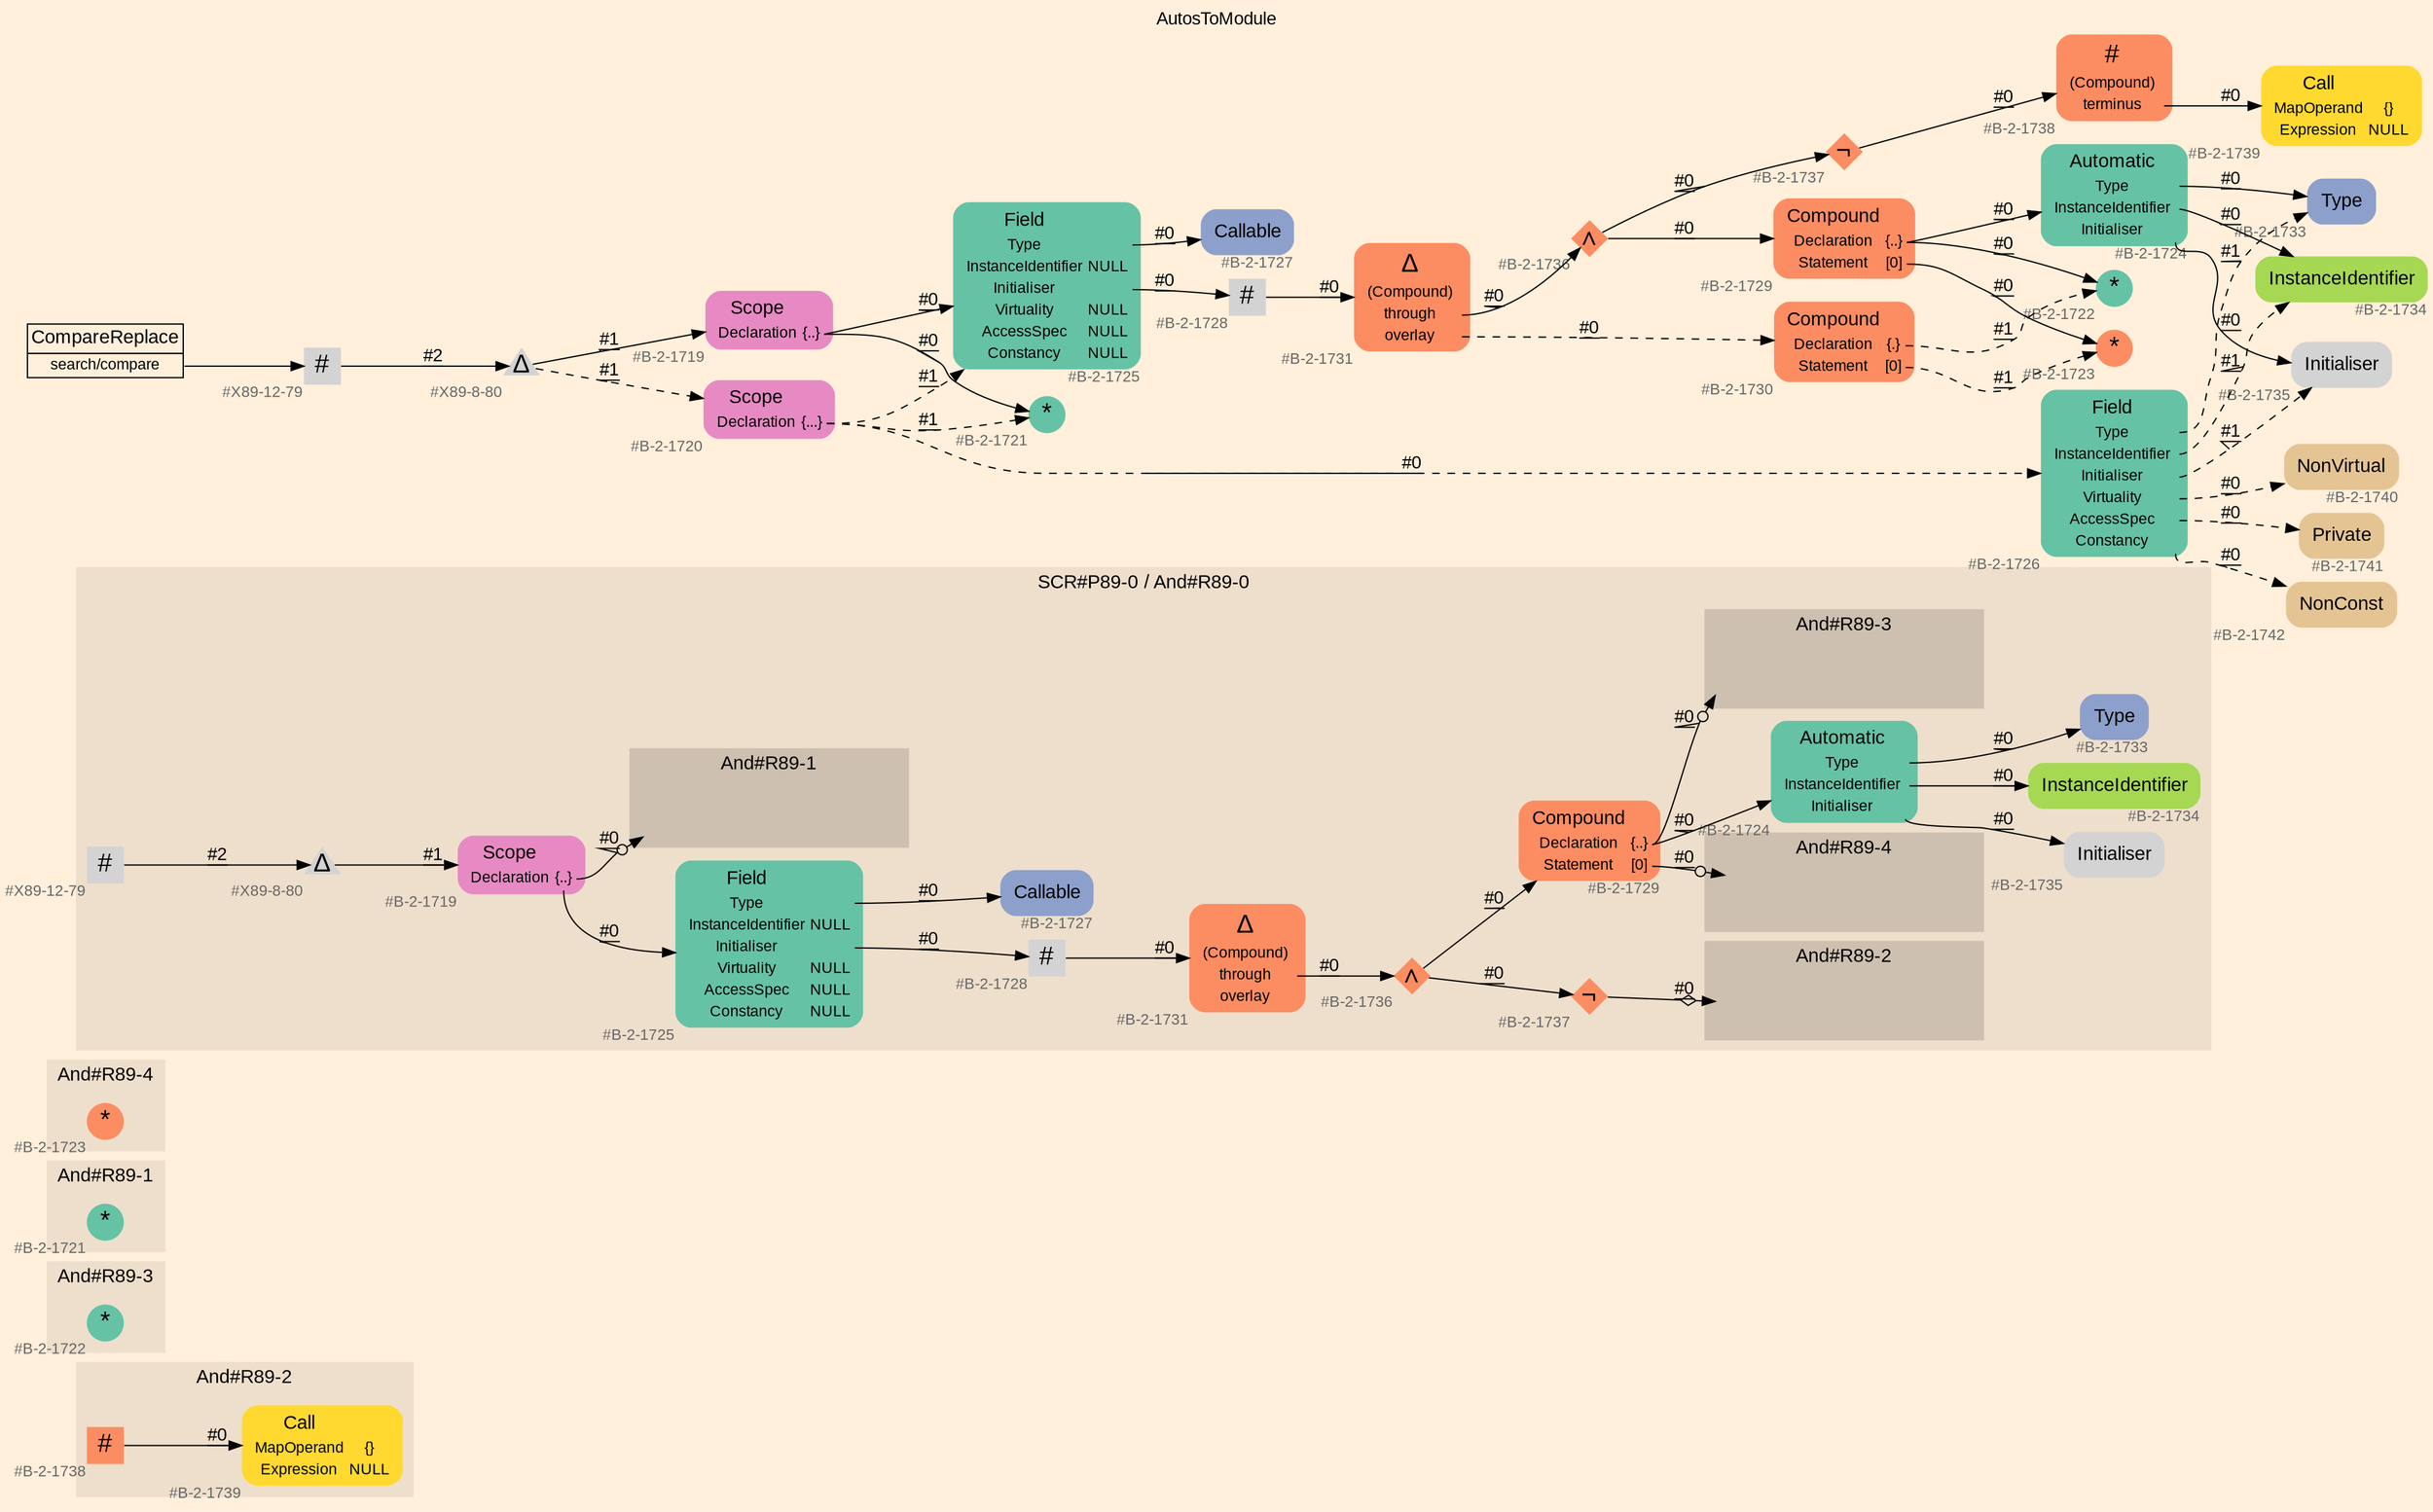 digraph "AutosToModule" {
label = "AutosToModule"
labelloc = t
graph [
    rankdir = "LR"
    ranksep = 0.3
    bgcolor = antiquewhite1
    color = black
    fontcolor = black
    fontname = "Arial"
];
node [
    fontname = "Arial"
];
edge [
    fontname = "Arial"
];

// -------------------- figure And#R89-2 --------------------
// -------- region And#R89-2 ----------
subgraph "clusterAnd#R89-2" {
    label = "And#R89-2"
    style = "filled"
    color = antiquewhite2
    fontsize = "15"
    // -------- block And#R89-2/#B-2-1739 ----------
    "And#R89-2/#B-2-1739" [
        fillcolor = "/set28/6"
        xlabel = "#B-2-1739"
        fontsize = "12"
        fontcolor = grey40
        shape = "plaintext"
        label = <<TABLE BORDER="0" CELLBORDER="0" CELLSPACING="0">
         <TR><TD><FONT COLOR="black" POINT-SIZE="15">Call</FONT></TD></TR>
         <TR><TD><FONT COLOR="black" POINT-SIZE="12">MapOperand</FONT></TD><TD PORT="port0"><FONT COLOR="black" POINT-SIZE="12">{}</FONT></TD></TR>
         <TR><TD><FONT COLOR="black" POINT-SIZE="12">Expression</FONT></TD><TD PORT="port1"><FONT COLOR="black" POINT-SIZE="12">NULL</FONT></TD></TR>
        </TABLE>>
        style = "rounded,filled"
    ];
    
    // -------- block And#R89-2/#B-2-1738 ----------
    "And#R89-2/#B-2-1738" [
        fillcolor = "/set28/2"
        xlabel = "#B-2-1738"
        fontsize = "12"
        fontcolor = grey40
        shape = "square"
        label = <<FONT COLOR="black" POINT-SIZE="20">#</FONT>>
        style = "filled"
        penwidth = 0.0
        fixedsize = true
        width = 0.4
        height = 0.4
    ];
    
}

"And#R89-2/#B-2-1738" -> "And#R89-2/#B-2-1739" [
    label = "#0"
    decorate = true
    color = black
    fontcolor = black
];


// -------------------- figure And#R89-3 --------------------
// -------- region And#R89-3 ----------
subgraph "clusterAnd#R89-3" {
    label = "And#R89-3"
    style = "filled"
    color = antiquewhite2
    fontsize = "15"
    // -------- block And#R89-3/#B-2-1722 ----------
    "And#R89-3/#B-2-1722" [
        fillcolor = "/set28/1"
        xlabel = "#B-2-1722"
        fontsize = "12"
        fontcolor = grey40
        shape = "circle"
        label = <<FONT COLOR="black" POINT-SIZE="20">*</FONT>>
        style = "filled"
        penwidth = 0.0
        fixedsize = true
        width = 0.4
        height = 0.4
    ];
    
}


// -------------------- figure And#R89-1 --------------------
// -------- region And#R89-1 ----------
subgraph "clusterAnd#R89-1" {
    label = "And#R89-1"
    style = "filled"
    color = antiquewhite2
    fontsize = "15"
    // -------- block And#R89-1/#B-2-1721 ----------
    "And#R89-1/#B-2-1721" [
        fillcolor = "/set28/1"
        xlabel = "#B-2-1721"
        fontsize = "12"
        fontcolor = grey40
        shape = "circle"
        label = <<FONT COLOR="black" POINT-SIZE="20">*</FONT>>
        style = "filled"
        penwidth = 0.0
        fixedsize = true
        width = 0.4
        height = 0.4
    ];
    
}


// -------------------- figure And#R89-4 --------------------
// -------- region And#R89-4 ----------
subgraph "clusterAnd#R89-4" {
    label = "And#R89-4"
    style = "filled"
    color = antiquewhite2
    fontsize = "15"
    // -------- block And#R89-4/#B-2-1723 ----------
    "And#R89-4/#B-2-1723" [
        fillcolor = "/set28/2"
        xlabel = "#B-2-1723"
        fontsize = "12"
        fontcolor = grey40
        shape = "circle"
        label = <<FONT COLOR="black" POINT-SIZE="20">*</FONT>>
        style = "filled"
        penwidth = 0.0
        fixedsize = true
        width = 0.4
        height = 0.4
    ];
    
}


// -------------------- figure And#R89-0 --------------------
// -------- region And#R89-0 ----------
subgraph "clusterAnd#R89-0" {
    label = "SCR#P89-0 / And#R89-0"
    style = "filled"
    color = antiquewhite2
    fontsize = "15"
    // -------- block And#R89-0/#X89-12-79 ----------
    "And#R89-0/#X89-12-79" [
        xlabel = "#X89-12-79"
        fontsize = "12"
        fontcolor = grey40
        shape = "square"
        label = <<FONT COLOR="black" POINT-SIZE="20">#</FONT>>
        style = "filled"
        penwidth = 0.0
        fixedsize = true
        width = 0.4
        height = 0.4
    ];
    
    // -------- block And#R89-0/#B-2-1727 ----------
    "And#R89-0/#B-2-1727" [
        fillcolor = "/set28/3"
        xlabel = "#B-2-1727"
        fontsize = "12"
        fontcolor = grey40
        shape = "plaintext"
        label = <<TABLE BORDER="0" CELLBORDER="0" CELLSPACING="0">
         <TR><TD><FONT COLOR="black" POINT-SIZE="15">Callable</FONT></TD></TR>
        </TABLE>>
        style = "rounded,filled"
    ];
    
    // -------- block And#R89-0/#B-2-1737 ----------
    "And#R89-0/#B-2-1737" [
        fillcolor = "/set28/2"
        xlabel = "#B-2-1737"
        fontsize = "12"
        fontcolor = grey40
        shape = "diamond"
        label = <<FONT COLOR="black" POINT-SIZE="20">¬</FONT>>
        style = "filled"
        penwidth = 0.0
        fixedsize = true
        width = 0.4
        height = 0.4
    ];
    
    // -------- block And#R89-0/#B-2-1725 ----------
    "And#R89-0/#B-2-1725" [
        fillcolor = "/set28/1"
        xlabel = "#B-2-1725"
        fontsize = "12"
        fontcolor = grey40
        shape = "plaintext"
        label = <<TABLE BORDER="0" CELLBORDER="0" CELLSPACING="0">
         <TR><TD><FONT COLOR="black" POINT-SIZE="15">Field</FONT></TD></TR>
         <TR><TD><FONT COLOR="black" POINT-SIZE="12">Type</FONT></TD><TD PORT="port0"></TD></TR>
         <TR><TD><FONT COLOR="black" POINT-SIZE="12">InstanceIdentifier</FONT></TD><TD PORT="port1"><FONT COLOR="black" POINT-SIZE="12">NULL</FONT></TD></TR>
         <TR><TD><FONT COLOR="black" POINT-SIZE="12">Initialiser</FONT></TD><TD PORT="port2"></TD></TR>
         <TR><TD><FONT COLOR="black" POINT-SIZE="12">Virtuality</FONT></TD><TD PORT="port3"><FONT COLOR="black" POINT-SIZE="12">NULL</FONT></TD></TR>
         <TR><TD><FONT COLOR="black" POINT-SIZE="12">AccessSpec</FONT></TD><TD PORT="port4"><FONT COLOR="black" POINT-SIZE="12">NULL</FONT></TD></TR>
         <TR><TD><FONT COLOR="black" POINT-SIZE="12">Constancy</FONT></TD><TD PORT="port5"><FONT COLOR="black" POINT-SIZE="12">NULL</FONT></TD></TR>
        </TABLE>>
        style = "rounded,filled"
    ];
    
    // -------- block And#R89-0/#B-2-1736 ----------
    "And#R89-0/#B-2-1736" [
        fillcolor = "/set28/2"
        xlabel = "#B-2-1736"
        fontsize = "12"
        fontcolor = grey40
        shape = "diamond"
        label = <<FONT COLOR="black" POINT-SIZE="20">∧</FONT>>
        style = "filled"
        penwidth = 0.0
        fixedsize = true
        width = 0.4
        height = 0.4
    ];
    
    // -------- block And#R89-0/#B-2-1729 ----------
    "And#R89-0/#B-2-1729" [
        fillcolor = "/set28/2"
        xlabel = "#B-2-1729"
        fontsize = "12"
        fontcolor = grey40
        shape = "plaintext"
        label = <<TABLE BORDER="0" CELLBORDER="0" CELLSPACING="0">
         <TR><TD><FONT COLOR="black" POINT-SIZE="15">Compound</FONT></TD></TR>
         <TR><TD><FONT COLOR="black" POINT-SIZE="12">Declaration</FONT></TD><TD PORT="port0"><FONT COLOR="black" POINT-SIZE="12">{..}</FONT></TD></TR>
         <TR><TD><FONT COLOR="black" POINT-SIZE="12">Statement</FONT></TD><TD PORT="port1"><FONT COLOR="black" POINT-SIZE="12">[0]</FONT></TD></TR>
        </TABLE>>
        style = "rounded,filled"
    ];
    
    // -------- block And#R89-0/#B-2-1731 ----------
    "And#R89-0/#B-2-1731" [
        fillcolor = "/set28/2"
        xlabel = "#B-2-1731"
        fontsize = "12"
        fontcolor = grey40
        shape = "plaintext"
        label = <<TABLE BORDER="0" CELLBORDER="0" CELLSPACING="0">
         <TR><TD><FONT COLOR="black" POINT-SIZE="20">Δ</FONT></TD></TR>
         <TR><TD><FONT COLOR="black" POINT-SIZE="12">(Compound)</FONT></TD><TD PORT="port0"></TD></TR>
         <TR><TD><FONT COLOR="black" POINT-SIZE="12">through</FONT></TD><TD PORT="port1"></TD></TR>
         <TR><TD><FONT COLOR="black" POINT-SIZE="12">overlay</FONT></TD><TD PORT="port2"></TD></TR>
        </TABLE>>
        style = "rounded,filled"
    ];
    
    // -------- block And#R89-0/#B-2-1728 ----------
    "And#R89-0/#B-2-1728" [
        xlabel = "#B-2-1728"
        fontsize = "12"
        fontcolor = grey40
        shape = "square"
        label = <<FONT COLOR="black" POINT-SIZE="20">#</FONT>>
        style = "filled"
        penwidth = 0.0
        fixedsize = true
        width = 0.4
        height = 0.4
    ];
    
    // -------- block And#R89-0/#B-2-1733 ----------
    "And#R89-0/#B-2-1733" [
        fillcolor = "/set28/3"
        xlabel = "#B-2-1733"
        fontsize = "12"
        fontcolor = grey40
        shape = "plaintext"
        label = <<TABLE BORDER="0" CELLBORDER="0" CELLSPACING="0">
         <TR><TD><FONT COLOR="black" POINT-SIZE="15">Type</FONT></TD></TR>
        </TABLE>>
        style = "rounded,filled"
    ];
    
    // -------- block And#R89-0/#B-2-1735 ----------
    "And#R89-0/#B-2-1735" [
        xlabel = "#B-2-1735"
        fontsize = "12"
        fontcolor = grey40
        shape = "plaintext"
        label = <<TABLE BORDER="0" CELLBORDER="0" CELLSPACING="0">
         <TR><TD><FONT COLOR="black" POINT-SIZE="15">Initialiser</FONT></TD></TR>
        </TABLE>>
        style = "rounded,filled"
    ];
    
    // -------- block And#R89-0/#B-2-1734 ----------
    "And#R89-0/#B-2-1734" [
        fillcolor = "/set28/5"
        xlabel = "#B-2-1734"
        fontsize = "12"
        fontcolor = grey40
        shape = "plaintext"
        label = <<TABLE BORDER="0" CELLBORDER="0" CELLSPACING="0">
         <TR><TD><FONT COLOR="black" POINT-SIZE="15">InstanceIdentifier</FONT></TD></TR>
        </TABLE>>
        style = "rounded,filled"
    ];
    
    // -------- block And#R89-0/#B-2-1719 ----------
    "And#R89-0/#B-2-1719" [
        fillcolor = "/set28/4"
        xlabel = "#B-2-1719"
        fontsize = "12"
        fontcolor = grey40
        shape = "plaintext"
        label = <<TABLE BORDER="0" CELLBORDER="0" CELLSPACING="0">
         <TR><TD><FONT COLOR="black" POINT-SIZE="15">Scope</FONT></TD></TR>
         <TR><TD><FONT COLOR="black" POINT-SIZE="12">Declaration</FONT></TD><TD PORT="port0"><FONT COLOR="black" POINT-SIZE="12">{..}</FONT></TD></TR>
        </TABLE>>
        style = "rounded,filled"
    ];
    
    // -------- block And#R89-0/#B-2-1724 ----------
    "And#R89-0/#B-2-1724" [
        fillcolor = "/set28/1"
        xlabel = "#B-2-1724"
        fontsize = "12"
        fontcolor = grey40
        shape = "plaintext"
        label = <<TABLE BORDER="0" CELLBORDER="0" CELLSPACING="0">
         <TR><TD><FONT COLOR="black" POINT-SIZE="15">Automatic</FONT></TD></TR>
         <TR><TD><FONT COLOR="black" POINT-SIZE="12">Type</FONT></TD><TD PORT="port0"></TD></TR>
         <TR><TD><FONT COLOR="black" POINT-SIZE="12">InstanceIdentifier</FONT></TD><TD PORT="port1"></TD></TR>
         <TR><TD><FONT COLOR="black" POINT-SIZE="12">Initialiser</FONT></TD><TD PORT="port2"></TD></TR>
        </TABLE>>
        style = "rounded,filled"
    ];
    
    // -------- block And#R89-0/#X89-8-80 ----------
    "And#R89-0/#X89-8-80" [
        xlabel = "#X89-8-80"
        fontsize = "12"
        fontcolor = grey40
        shape = "triangle"
        label = <<FONT COLOR="black" POINT-SIZE="20">Δ</FONT>>
        style = "filled"
        penwidth = 0.0
        fixedsize = true
        width = 0.4
        height = 0.4
    ];
    
    // -------- region And#R89-0/And#R89-1 ----------
    subgraph "clusterAnd#R89-0/And#R89-1" {
        label = "And#R89-1"
        style = "filled"
        color = antiquewhite3
        fontsize = "15"
        // -------- block And#R89-0/And#R89-1/#B-2-1721 ----------
        "And#R89-0/And#R89-1/#B-2-1721" [
            fillcolor = "/set28/1"
            xlabel = "#B-2-1721"
            fontsize = "12"
            fontcolor = grey40
            shape = "none"
            style = "invisible"
        ];
        
    }
    
    // -------- region And#R89-0/And#R89-2 ----------
    subgraph "clusterAnd#R89-0/And#R89-2" {
        label = "And#R89-2"
        style = "filled"
        color = antiquewhite3
        fontsize = "15"
        // -------- block And#R89-0/And#R89-2/#B-2-1738 ----------
        "And#R89-0/And#R89-2/#B-2-1738" [
            fillcolor = "/set28/2"
            xlabel = "#B-2-1738"
            fontsize = "12"
            fontcolor = grey40
            shape = "none"
            style = "invisible"
        ];
        
    }
    
    // -------- region And#R89-0/And#R89-3 ----------
    subgraph "clusterAnd#R89-0/And#R89-3" {
        label = "And#R89-3"
        style = "filled"
        color = antiquewhite3
        fontsize = "15"
        // -------- block And#R89-0/And#R89-3/#B-2-1722 ----------
        "And#R89-0/And#R89-3/#B-2-1722" [
            fillcolor = "/set28/1"
            xlabel = "#B-2-1722"
            fontsize = "12"
            fontcolor = grey40
            shape = "none"
            style = "invisible"
        ];
        
    }
    
    // -------- region And#R89-0/And#R89-4 ----------
    subgraph "clusterAnd#R89-0/And#R89-4" {
        label = "And#R89-4"
        style = "filled"
        color = antiquewhite3
        fontsize = "15"
        // -------- block And#R89-0/And#R89-4/#B-2-1723 ----------
        "And#R89-0/And#R89-4/#B-2-1723" [
            fillcolor = "/set28/2"
            xlabel = "#B-2-1723"
            fontsize = "12"
            fontcolor = grey40
            shape = "none"
            style = "invisible"
        ];
        
    }
    
}

"And#R89-0/#X89-12-79" -> "And#R89-0/#X89-8-80" [
    label = "#2"
    decorate = true
    color = black
    fontcolor = black
];

"And#R89-0/#B-2-1737" -> "And#R89-0/And#R89-2/#B-2-1738" [
    arrowhead="normalnoneodiamond"
    label = "#0"
    decorate = true
    color = black
    fontcolor = black
];

"And#R89-0/#B-2-1725":port0 -> "And#R89-0/#B-2-1727" [
    label = "#0"
    decorate = true
    color = black
    fontcolor = black
];

"And#R89-0/#B-2-1725":port2 -> "And#R89-0/#B-2-1728" [
    label = "#0"
    decorate = true
    color = black
    fontcolor = black
];

"And#R89-0/#B-2-1736" -> "And#R89-0/#B-2-1737" [
    label = "#0"
    decorate = true
    color = black
    fontcolor = black
];

"And#R89-0/#B-2-1736" -> "And#R89-0/#B-2-1729" [
    label = "#0"
    decorate = true
    color = black
    fontcolor = black
];

"And#R89-0/#B-2-1729":port0 -> "And#R89-0/And#R89-3/#B-2-1722" [
    arrowhead="normalnoneodot"
    label = "#0"
    decorate = true
    color = black
    fontcolor = black
];

"And#R89-0/#B-2-1729":port0 -> "And#R89-0/#B-2-1724" [
    label = "#0"
    decorate = true
    color = black
    fontcolor = black
];

"And#R89-0/#B-2-1729":port1 -> "And#R89-0/And#R89-4/#B-2-1723" [
    arrowhead="normalnoneodot"
    label = "#0"
    decorate = true
    color = black
    fontcolor = black
];

"And#R89-0/#B-2-1731":port1 -> "And#R89-0/#B-2-1736" [
    label = "#0"
    decorate = true
    color = black
    fontcolor = black
];

"And#R89-0/#B-2-1728" -> "And#R89-0/#B-2-1731" [
    label = "#0"
    decorate = true
    color = black
    fontcolor = black
];

"And#R89-0/#B-2-1719":port0 -> "And#R89-0/And#R89-1/#B-2-1721" [
    arrowhead="normalnoneodot"
    label = "#0"
    decorate = true
    color = black
    fontcolor = black
];

"And#R89-0/#B-2-1719":port0 -> "And#R89-0/#B-2-1725" [
    label = "#0"
    decorate = true
    color = black
    fontcolor = black
];

"And#R89-0/#B-2-1724":port0 -> "And#R89-0/#B-2-1733" [
    label = "#0"
    decorate = true
    color = black
    fontcolor = black
];

"And#R89-0/#B-2-1724":port1 -> "And#R89-0/#B-2-1734" [
    label = "#0"
    decorate = true
    color = black
    fontcolor = black
];

"And#R89-0/#B-2-1724":port2 -> "And#R89-0/#B-2-1735" [
    label = "#0"
    decorate = true
    color = black
    fontcolor = black
];

"And#R89-0/#X89-8-80" -> "And#R89-0/#B-2-1719" [
    label = "#1"
    decorate = true
    color = black
    fontcolor = black
];


// -------------------- transformation figure --------------------
// -------- block CR#X89-10-89 ----------
"CR#X89-10-89" [
    fillcolor = antiquewhite1
    fontsize = "12"
    fontcolor = grey40
    shape = "plaintext"
    label = <<TABLE BORDER="0" CELLBORDER="1" CELLSPACING="0">
     <TR><TD><FONT COLOR="black" POINT-SIZE="15">CompareReplace</FONT></TD></TR>
     <TR><TD PORT="port0"><FONT COLOR="black" POINT-SIZE="12">search/compare</FONT></TD></TR>
    </TABLE>>
    style = "filled"
    color = black
];

// -------- block #X89-12-79 ----------
"#X89-12-79" [
    xlabel = "#X89-12-79"
    fontsize = "12"
    fontcolor = grey40
    shape = "square"
    label = <<FONT COLOR="black" POINT-SIZE="20">#</FONT>>
    style = "filled"
    penwidth = 0.0
    fixedsize = true
    width = 0.4
    height = 0.4
];

// -------- block #X89-8-80 ----------
"#X89-8-80" [
    xlabel = "#X89-8-80"
    fontsize = "12"
    fontcolor = grey40
    shape = "triangle"
    label = <<FONT COLOR="black" POINT-SIZE="20">Δ</FONT>>
    style = "filled"
    penwidth = 0.0
    fixedsize = true
    width = 0.4
    height = 0.4
];

// -------- block #B-2-1719 ----------
"#B-2-1719" [
    fillcolor = "/set28/4"
    xlabel = "#B-2-1719"
    fontsize = "12"
    fontcolor = grey40
    shape = "plaintext"
    label = <<TABLE BORDER="0" CELLBORDER="0" CELLSPACING="0">
     <TR><TD><FONT COLOR="black" POINT-SIZE="15">Scope</FONT></TD></TR>
     <TR><TD><FONT COLOR="black" POINT-SIZE="12">Declaration</FONT></TD><TD PORT="port0"><FONT COLOR="black" POINT-SIZE="12">{..}</FONT></TD></TR>
    </TABLE>>
    style = "rounded,filled"
];

// -------- block #B-2-1721 ----------
"#B-2-1721" [
    fillcolor = "/set28/1"
    xlabel = "#B-2-1721"
    fontsize = "12"
    fontcolor = grey40
    shape = "circle"
    label = <<FONT COLOR="black" POINT-SIZE="20">*</FONT>>
    style = "filled"
    penwidth = 0.0
    fixedsize = true
    width = 0.4
    height = 0.4
];

// -------- block #B-2-1725 ----------
"#B-2-1725" [
    fillcolor = "/set28/1"
    xlabel = "#B-2-1725"
    fontsize = "12"
    fontcolor = grey40
    shape = "plaintext"
    label = <<TABLE BORDER="0" CELLBORDER="0" CELLSPACING="0">
     <TR><TD><FONT COLOR="black" POINT-SIZE="15">Field</FONT></TD></TR>
     <TR><TD><FONT COLOR="black" POINT-SIZE="12">Type</FONT></TD><TD PORT="port0"></TD></TR>
     <TR><TD><FONT COLOR="black" POINT-SIZE="12">InstanceIdentifier</FONT></TD><TD PORT="port1"><FONT COLOR="black" POINT-SIZE="12">NULL</FONT></TD></TR>
     <TR><TD><FONT COLOR="black" POINT-SIZE="12">Initialiser</FONT></TD><TD PORT="port2"></TD></TR>
     <TR><TD><FONT COLOR="black" POINT-SIZE="12">Virtuality</FONT></TD><TD PORT="port3"><FONT COLOR="black" POINT-SIZE="12">NULL</FONT></TD></TR>
     <TR><TD><FONT COLOR="black" POINT-SIZE="12">AccessSpec</FONT></TD><TD PORT="port4"><FONT COLOR="black" POINT-SIZE="12">NULL</FONT></TD></TR>
     <TR><TD><FONT COLOR="black" POINT-SIZE="12">Constancy</FONT></TD><TD PORT="port5"><FONT COLOR="black" POINT-SIZE="12">NULL</FONT></TD></TR>
    </TABLE>>
    style = "rounded,filled"
];

// -------- block #B-2-1727 ----------
"#B-2-1727" [
    fillcolor = "/set28/3"
    xlabel = "#B-2-1727"
    fontsize = "12"
    fontcolor = grey40
    shape = "plaintext"
    label = <<TABLE BORDER="0" CELLBORDER="0" CELLSPACING="0">
     <TR><TD><FONT COLOR="black" POINT-SIZE="15">Callable</FONT></TD></TR>
    </TABLE>>
    style = "rounded,filled"
];

// -------- block #B-2-1728 ----------
"#B-2-1728" [
    xlabel = "#B-2-1728"
    fontsize = "12"
    fontcolor = grey40
    shape = "square"
    label = <<FONT COLOR="black" POINT-SIZE="20">#</FONT>>
    style = "filled"
    penwidth = 0.0
    fixedsize = true
    width = 0.4
    height = 0.4
];

// -------- block #B-2-1731 ----------
"#B-2-1731" [
    fillcolor = "/set28/2"
    xlabel = "#B-2-1731"
    fontsize = "12"
    fontcolor = grey40
    shape = "plaintext"
    label = <<TABLE BORDER="0" CELLBORDER="0" CELLSPACING="0">
     <TR><TD><FONT COLOR="black" POINT-SIZE="20">Δ</FONT></TD></TR>
     <TR><TD><FONT COLOR="black" POINT-SIZE="12">(Compound)</FONT></TD><TD PORT="port0"></TD></TR>
     <TR><TD><FONT COLOR="black" POINT-SIZE="12">through</FONT></TD><TD PORT="port1"></TD></TR>
     <TR><TD><FONT COLOR="black" POINT-SIZE="12">overlay</FONT></TD><TD PORT="port2"></TD></TR>
    </TABLE>>
    style = "rounded,filled"
];

// -------- block #B-2-1736 ----------
"#B-2-1736" [
    fillcolor = "/set28/2"
    xlabel = "#B-2-1736"
    fontsize = "12"
    fontcolor = grey40
    shape = "diamond"
    label = <<FONT COLOR="black" POINT-SIZE="20">∧</FONT>>
    style = "filled"
    penwidth = 0.0
    fixedsize = true
    width = 0.4
    height = 0.4
];

// -------- block #B-2-1737 ----------
"#B-2-1737" [
    fillcolor = "/set28/2"
    xlabel = "#B-2-1737"
    fontsize = "12"
    fontcolor = grey40
    shape = "diamond"
    label = <<FONT COLOR="black" POINT-SIZE="20">¬</FONT>>
    style = "filled"
    penwidth = 0.0
    fixedsize = true
    width = 0.4
    height = 0.4
];

// -------- block #B-2-1738 ----------
"#B-2-1738" [
    fillcolor = "/set28/2"
    xlabel = "#B-2-1738"
    fontsize = "12"
    fontcolor = grey40
    shape = "plaintext"
    label = <<TABLE BORDER="0" CELLBORDER="0" CELLSPACING="0">
     <TR><TD><FONT COLOR="black" POINT-SIZE="20">#</FONT></TD></TR>
     <TR><TD><FONT COLOR="black" POINT-SIZE="12">(Compound)</FONT></TD><TD PORT="port0"></TD></TR>
     <TR><TD><FONT COLOR="black" POINT-SIZE="12">terminus</FONT></TD><TD PORT="port1"></TD></TR>
    </TABLE>>
    style = "rounded,filled"
];

// -------- block #B-2-1739 ----------
"#B-2-1739" [
    fillcolor = "/set28/6"
    xlabel = "#B-2-1739"
    fontsize = "12"
    fontcolor = grey40
    shape = "plaintext"
    label = <<TABLE BORDER="0" CELLBORDER="0" CELLSPACING="0">
     <TR><TD><FONT COLOR="black" POINT-SIZE="15">Call</FONT></TD></TR>
     <TR><TD><FONT COLOR="black" POINT-SIZE="12">MapOperand</FONT></TD><TD PORT="port0"><FONT COLOR="black" POINT-SIZE="12">{}</FONT></TD></TR>
     <TR><TD><FONT COLOR="black" POINT-SIZE="12">Expression</FONT></TD><TD PORT="port1"><FONT COLOR="black" POINT-SIZE="12">NULL</FONT></TD></TR>
    </TABLE>>
    style = "rounded,filled"
];

// -------- block #B-2-1729 ----------
"#B-2-1729" [
    fillcolor = "/set28/2"
    xlabel = "#B-2-1729"
    fontsize = "12"
    fontcolor = grey40
    shape = "plaintext"
    label = <<TABLE BORDER="0" CELLBORDER="0" CELLSPACING="0">
     <TR><TD><FONT COLOR="black" POINT-SIZE="15">Compound</FONT></TD></TR>
     <TR><TD><FONT COLOR="black" POINT-SIZE="12">Declaration</FONT></TD><TD PORT="port0"><FONT COLOR="black" POINT-SIZE="12">{..}</FONT></TD></TR>
     <TR><TD><FONT COLOR="black" POINT-SIZE="12">Statement</FONT></TD><TD PORT="port1"><FONT COLOR="black" POINT-SIZE="12">[0]</FONT></TD></TR>
    </TABLE>>
    style = "rounded,filled"
];

// -------- block #B-2-1722 ----------
"#B-2-1722" [
    fillcolor = "/set28/1"
    xlabel = "#B-2-1722"
    fontsize = "12"
    fontcolor = grey40
    shape = "circle"
    label = <<FONT COLOR="black" POINT-SIZE="20">*</FONT>>
    style = "filled"
    penwidth = 0.0
    fixedsize = true
    width = 0.4
    height = 0.4
];

// -------- block #B-2-1724 ----------
"#B-2-1724" [
    fillcolor = "/set28/1"
    xlabel = "#B-2-1724"
    fontsize = "12"
    fontcolor = grey40
    shape = "plaintext"
    label = <<TABLE BORDER="0" CELLBORDER="0" CELLSPACING="0">
     <TR><TD><FONT COLOR="black" POINT-SIZE="15">Automatic</FONT></TD></TR>
     <TR><TD><FONT COLOR="black" POINT-SIZE="12">Type</FONT></TD><TD PORT="port0"></TD></TR>
     <TR><TD><FONT COLOR="black" POINT-SIZE="12">InstanceIdentifier</FONT></TD><TD PORT="port1"></TD></TR>
     <TR><TD><FONT COLOR="black" POINT-SIZE="12">Initialiser</FONT></TD><TD PORT="port2"></TD></TR>
    </TABLE>>
    style = "rounded,filled"
];

// -------- block #B-2-1733 ----------
"#B-2-1733" [
    fillcolor = "/set28/3"
    xlabel = "#B-2-1733"
    fontsize = "12"
    fontcolor = grey40
    shape = "plaintext"
    label = <<TABLE BORDER="0" CELLBORDER="0" CELLSPACING="0">
     <TR><TD><FONT COLOR="black" POINT-SIZE="15">Type</FONT></TD></TR>
    </TABLE>>
    style = "rounded,filled"
];

// -------- block #B-2-1734 ----------
"#B-2-1734" [
    fillcolor = "/set28/5"
    xlabel = "#B-2-1734"
    fontsize = "12"
    fontcolor = grey40
    shape = "plaintext"
    label = <<TABLE BORDER="0" CELLBORDER="0" CELLSPACING="0">
     <TR><TD><FONT COLOR="black" POINT-SIZE="15">InstanceIdentifier</FONT></TD></TR>
    </TABLE>>
    style = "rounded,filled"
];

// -------- block #B-2-1735 ----------
"#B-2-1735" [
    xlabel = "#B-2-1735"
    fontsize = "12"
    fontcolor = grey40
    shape = "plaintext"
    label = <<TABLE BORDER="0" CELLBORDER="0" CELLSPACING="0">
     <TR><TD><FONT COLOR="black" POINT-SIZE="15">Initialiser</FONT></TD></TR>
    </TABLE>>
    style = "rounded,filled"
];

// -------- block #B-2-1723 ----------
"#B-2-1723" [
    fillcolor = "/set28/2"
    xlabel = "#B-2-1723"
    fontsize = "12"
    fontcolor = grey40
    shape = "circle"
    label = <<FONT COLOR="black" POINT-SIZE="20">*</FONT>>
    style = "filled"
    penwidth = 0.0
    fixedsize = true
    width = 0.4
    height = 0.4
];

// -------- block #B-2-1730 ----------
"#B-2-1730" [
    fillcolor = "/set28/2"
    xlabel = "#B-2-1730"
    fontsize = "12"
    fontcolor = grey40
    shape = "plaintext"
    label = <<TABLE BORDER="0" CELLBORDER="0" CELLSPACING="0">
     <TR><TD><FONT COLOR="black" POINT-SIZE="15">Compound</FONT></TD></TR>
     <TR><TD><FONT COLOR="black" POINT-SIZE="12">Declaration</FONT></TD><TD PORT="port0"><FONT COLOR="black" POINT-SIZE="12">{.}</FONT></TD></TR>
     <TR><TD><FONT COLOR="black" POINT-SIZE="12">Statement</FONT></TD><TD PORT="port1"><FONT COLOR="black" POINT-SIZE="12">[0]</FONT></TD></TR>
    </TABLE>>
    style = "rounded,filled"
];

// -------- block #B-2-1720 ----------
"#B-2-1720" [
    fillcolor = "/set28/4"
    xlabel = "#B-2-1720"
    fontsize = "12"
    fontcolor = grey40
    shape = "plaintext"
    label = <<TABLE BORDER="0" CELLBORDER="0" CELLSPACING="0">
     <TR><TD><FONT COLOR="black" POINT-SIZE="15">Scope</FONT></TD></TR>
     <TR><TD><FONT COLOR="black" POINT-SIZE="12">Declaration</FONT></TD><TD PORT="port0"><FONT COLOR="black" POINT-SIZE="12">{...}</FONT></TD></TR>
    </TABLE>>
    style = "rounded,filled"
];

// -------- block #B-2-1726 ----------
"#B-2-1726" [
    fillcolor = "/set28/1"
    xlabel = "#B-2-1726"
    fontsize = "12"
    fontcolor = grey40
    shape = "plaintext"
    label = <<TABLE BORDER="0" CELLBORDER="0" CELLSPACING="0">
     <TR><TD><FONT COLOR="black" POINT-SIZE="15">Field</FONT></TD></TR>
     <TR><TD><FONT COLOR="black" POINT-SIZE="12">Type</FONT></TD><TD PORT="port0"></TD></TR>
     <TR><TD><FONT COLOR="black" POINT-SIZE="12">InstanceIdentifier</FONT></TD><TD PORT="port1"></TD></TR>
     <TR><TD><FONT COLOR="black" POINT-SIZE="12">Initialiser</FONT></TD><TD PORT="port2"></TD></TR>
     <TR><TD><FONT COLOR="black" POINT-SIZE="12">Virtuality</FONT></TD><TD PORT="port3"></TD></TR>
     <TR><TD><FONT COLOR="black" POINT-SIZE="12">AccessSpec</FONT></TD><TD PORT="port4"></TD></TR>
     <TR><TD><FONT COLOR="black" POINT-SIZE="12">Constancy</FONT></TD><TD PORT="port5"></TD></TR>
    </TABLE>>
    style = "rounded,filled"
];

// -------- block #B-2-1740 ----------
"#B-2-1740" [
    fillcolor = "/set28/7"
    xlabel = "#B-2-1740"
    fontsize = "12"
    fontcolor = grey40
    shape = "plaintext"
    label = <<TABLE BORDER="0" CELLBORDER="0" CELLSPACING="0">
     <TR><TD><FONT COLOR="black" POINT-SIZE="15">NonVirtual</FONT></TD></TR>
    </TABLE>>
    style = "rounded,filled"
];

// -------- block #B-2-1741 ----------
"#B-2-1741" [
    fillcolor = "/set28/7"
    xlabel = "#B-2-1741"
    fontsize = "12"
    fontcolor = grey40
    shape = "plaintext"
    label = <<TABLE BORDER="0" CELLBORDER="0" CELLSPACING="0">
     <TR><TD><FONT COLOR="black" POINT-SIZE="15">Private</FONT></TD></TR>
    </TABLE>>
    style = "rounded,filled"
];

// -------- block #B-2-1742 ----------
"#B-2-1742" [
    fillcolor = "/set28/7"
    xlabel = "#B-2-1742"
    fontsize = "12"
    fontcolor = grey40
    shape = "plaintext"
    label = <<TABLE BORDER="0" CELLBORDER="0" CELLSPACING="0">
     <TR><TD><FONT COLOR="black" POINT-SIZE="15">NonConst</FONT></TD></TR>
    </TABLE>>
    style = "rounded,filled"
];

"CR#X89-10-89":port0 -> "#X89-12-79" [
    label = ""
    decorate = true
    color = black
    fontcolor = black
];

"#X89-12-79" -> "#X89-8-80" [
    label = "#2"
    decorate = true
    color = black
    fontcolor = black
];

"#X89-8-80" -> "#B-2-1719" [
    label = "#1"
    decorate = true
    color = black
    fontcolor = black
];

"#X89-8-80" -> "#B-2-1720" [
    style="dashed"
    label = "#1"
    decorate = true
    color = black
    fontcolor = black
];

"#B-2-1719":port0 -> "#B-2-1721" [
    label = "#0"
    decorate = true
    color = black
    fontcolor = black
];

"#B-2-1719":port0 -> "#B-2-1725" [
    label = "#0"
    decorate = true
    color = black
    fontcolor = black
];

"#B-2-1725":port0 -> "#B-2-1727" [
    label = "#0"
    decorate = true
    color = black
    fontcolor = black
];

"#B-2-1725":port2 -> "#B-2-1728" [
    label = "#0"
    decorate = true
    color = black
    fontcolor = black
];

"#B-2-1728" -> "#B-2-1731" [
    label = "#0"
    decorate = true
    color = black
    fontcolor = black
];

"#B-2-1731":port1 -> "#B-2-1736" [
    label = "#0"
    decorate = true
    color = black
    fontcolor = black
];

"#B-2-1731":port2 -> "#B-2-1730" [
    style="dashed"
    label = "#0"
    decorate = true
    color = black
    fontcolor = black
];

"#B-2-1736" -> "#B-2-1737" [
    label = "#0"
    decorate = true
    color = black
    fontcolor = black
];

"#B-2-1736" -> "#B-2-1729" [
    label = "#0"
    decorate = true
    color = black
    fontcolor = black
];

"#B-2-1737" -> "#B-2-1738" [
    label = "#0"
    decorate = true
    color = black
    fontcolor = black
];

"#B-2-1738":port1 -> "#B-2-1739" [
    label = "#0"
    decorate = true
    color = black
    fontcolor = black
];

"#B-2-1729":port0 -> "#B-2-1722" [
    label = "#0"
    decorate = true
    color = black
    fontcolor = black
];

"#B-2-1729":port0 -> "#B-2-1724" [
    label = "#0"
    decorate = true
    color = black
    fontcolor = black
];

"#B-2-1729":port1 -> "#B-2-1723" [
    label = "#0"
    decorate = true
    color = black
    fontcolor = black
];

"#B-2-1724":port0 -> "#B-2-1733" [
    label = "#0"
    decorate = true
    color = black
    fontcolor = black
];

"#B-2-1724":port1 -> "#B-2-1734" [
    label = "#0"
    decorate = true
    color = black
    fontcolor = black
];

"#B-2-1724":port2 -> "#B-2-1735" [
    label = "#0"
    decorate = true
    color = black
    fontcolor = black
];

"#B-2-1730":port0 -> "#B-2-1722" [
    style="dashed"
    label = "#1"
    decorate = true
    color = black
    fontcolor = black
];

"#B-2-1730":port1 -> "#B-2-1723" [
    style="dashed"
    label = "#1"
    decorate = true
    color = black
    fontcolor = black
];

"#B-2-1720":port0 -> "#B-2-1721" [
    style="dashed"
    label = "#1"
    decorate = true
    color = black
    fontcolor = black
];

"#B-2-1720":port0 -> "#B-2-1725" [
    style="dashed"
    label = "#1"
    decorate = true
    color = black
    fontcolor = black
];

"#B-2-1720":port0 -> "#B-2-1726" [
    style="dashed"
    label = "#0"
    decorate = true
    color = black
    fontcolor = black
];

"#B-2-1726":port0 -> "#B-2-1733" [
    style="dashed"
    label = "#1"
    decorate = true
    color = black
    fontcolor = black
];

"#B-2-1726":port1 -> "#B-2-1734" [
    style="dashed"
    label = "#1"
    decorate = true
    color = black
    fontcolor = black
];

"#B-2-1726":port2 -> "#B-2-1735" [
    style="dashed"
    label = "#1"
    decorate = true
    color = black
    fontcolor = black
];

"#B-2-1726":port3 -> "#B-2-1740" [
    style="dashed"
    label = "#0"
    decorate = true
    color = black
    fontcolor = black
];

"#B-2-1726":port4 -> "#B-2-1741" [
    style="dashed"
    label = "#0"
    decorate = true
    color = black
    fontcolor = black
];

"#B-2-1726":port5 -> "#B-2-1742" [
    style="dashed"
    label = "#0"
    decorate = true
    color = black
    fontcolor = black
];


}
